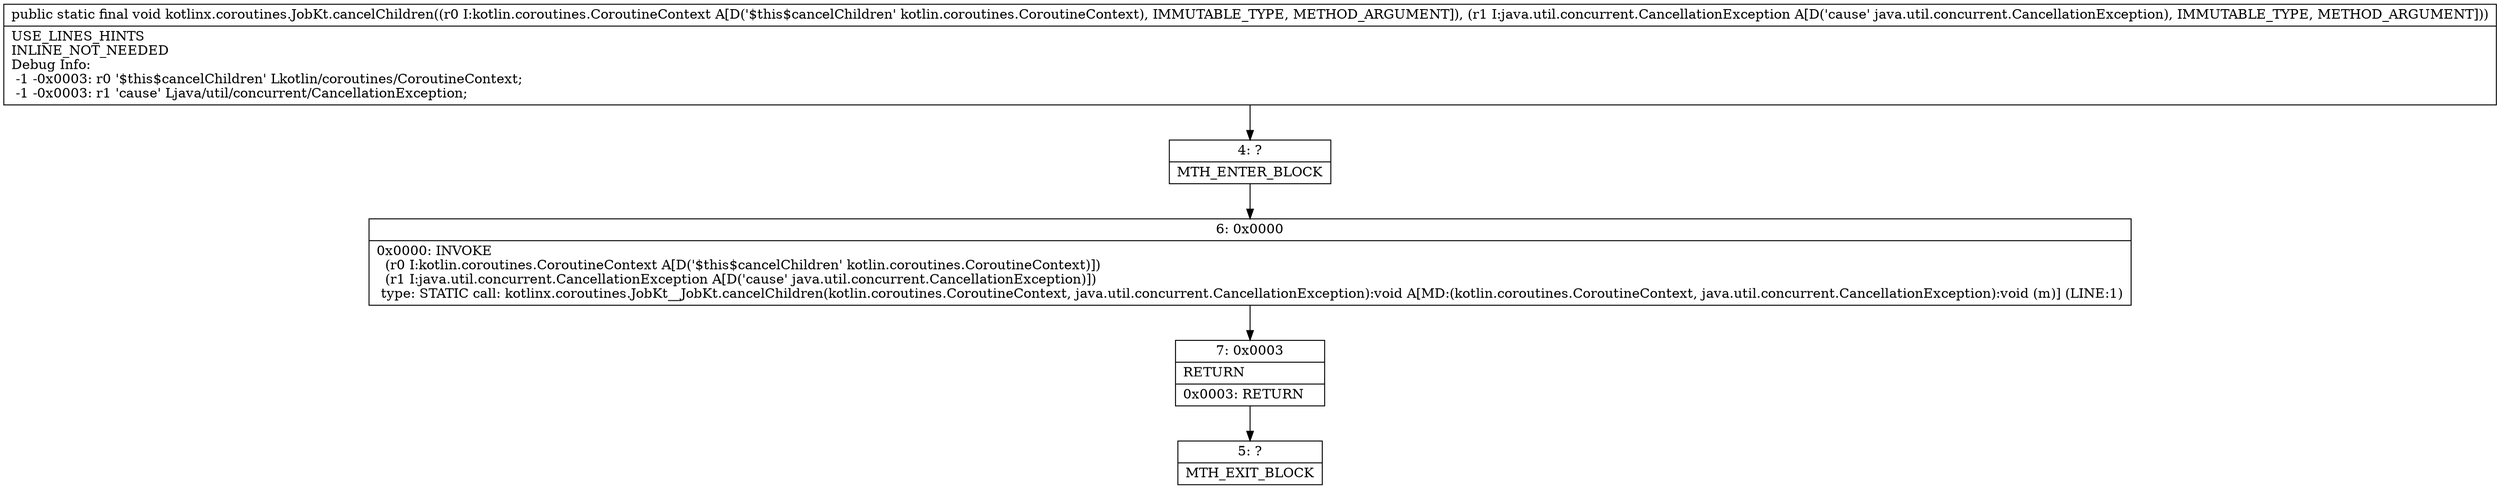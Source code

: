 digraph "CFG forkotlinx.coroutines.JobKt.cancelChildren(Lkotlin\/coroutines\/CoroutineContext;Ljava\/util\/concurrent\/CancellationException;)V" {
Node_4 [shape=record,label="{4\:\ ?|MTH_ENTER_BLOCK\l}"];
Node_6 [shape=record,label="{6\:\ 0x0000|0x0000: INVOKE  \l  (r0 I:kotlin.coroutines.CoroutineContext A[D('$this$cancelChildren' kotlin.coroutines.CoroutineContext)])\l  (r1 I:java.util.concurrent.CancellationException A[D('cause' java.util.concurrent.CancellationException)])\l type: STATIC call: kotlinx.coroutines.JobKt__JobKt.cancelChildren(kotlin.coroutines.CoroutineContext, java.util.concurrent.CancellationException):void A[MD:(kotlin.coroutines.CoroutineContext, java.util.concurrent.CancellationException):void (m)] (LINE:1)\l}"];
Node_7 [shape=record,label="{7\:\ 0x0003|RETURN\l|0x0003: RETURN   \l}"];
Node_5 [shape=record,label="{5\:\ ?|MTH_EXIT_BLOCK\l}"];
MethodNode[shape=record,label="{public static final void kotlinx.coroutines.JobKt.cancelChildren((r0 I:kotlin.coroutines.CoroutineContext A[D('$this$cancelChildren' kotlin.coroutines.CoroutineContext), IMMUTABLE_TYPE, METHOD_ARGUMENT]), (r1 I:java.util.concurrent.CancellationException A[D('cause' java.util.concurrent.CancellationException), IMMUTABLE_TYPE, METHOD_ARGUMENT]))  | USE_LINES_HINTS\lINLINE_NOT_NEEDED\lDebug Info:\l  \-1 \-0x0003: r0 '$this$cancelChildren' Lkotlin\/coroutines\/CoroutineContext;\l  \-1 \-0x0003: r1 'cause' Ljava\/util\/concurrent\/CancellationException;\l}"];
MethodNode -> Node_4;Node_4 -> Node_6;
Node_6 -> Node_7;
Node_7 -> Node_5;
}

